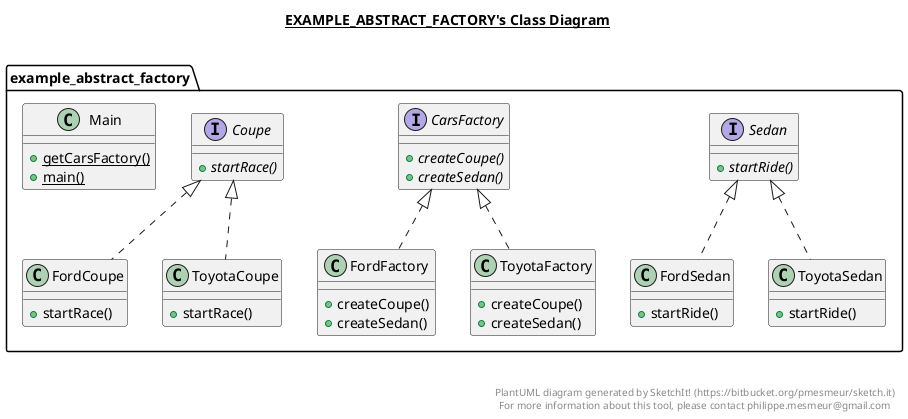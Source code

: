 @startuml

title __EXAMPLE_ABSTRACT_FACTORY's Class Diagram__\n

  namespace example_abstract_factory {
    interface example_abstract_factory.CarsFactory {
        {abstract} + createCoupe()
        {abstract} + createSedan()
    }
  }
  

  namespace example_abstract_factory {
    interface example_abstract_factory.Coupe {
        {abstract} + startRace()
    }
  }
  

  namespace example_abstract_factory {
    class example_abstract_factory.FordCoupe {
        + startRace()
    }
  }
  

  namespace example_abstract_factory {
    class example_abstract_factory.FordFactory {
        + createCoupe()
        + createSedan()
    }
  }
  

  namespace example_abstract_factory {
    class example_abstract_factory.FordSedan {
        + startRide()
    }
  }
  

  namespace example_abstract_factory {
    class example_abstract_factory.Main {
        {static} + getCarsFactory()
        {static} + main()
    }
  }
  

  namespace example_abstract_factory {
    interface example_abstract_factory.Sedan {
        {abstract} + startRide()
    }
  }
  

  namespace example_abstract_factory {
    class example_abstract_factory.ToyotaCoupe {
        + startRace()
    }
  }
  

  namespace example_abstract_factory {
    class example_abstract_factory.ToyotaFactory {
        + createCoupe()
        + createSedan()
    }
  }
  

  namespace example_abstract_factory {
    class example_abstract_factory.ToyotaSedan {
        + startRide()
    }
  }
  

  example_abstract_factory.FordCoupe .up.|> example_abstract_factory.Coupe
  example_abstract_factory.FordFactory .up.|> example_abstract_factory.CarsFactory
  example_abstract_factory.FordSedan .up.|> example_abstract_factory.Sedan
  example_abstract_factory.ToyotaCoupe .up.|> example_abstract_factory.Coupe
  example_abstract_factory.ToyotaFactory .up.|> example_abstract_factory.CarsFactory
  example_abstract_factory.ToyotaSedan .up.|> example_abstract_factory.Sedan


right footer


PlantUML diagram generated by SketchIt! (https://bitbucket.org/pmesmeur/sketch.it)
For more information about this tool, please contact philippe.mesmeur@gmail.com
endfooter

@enduml
